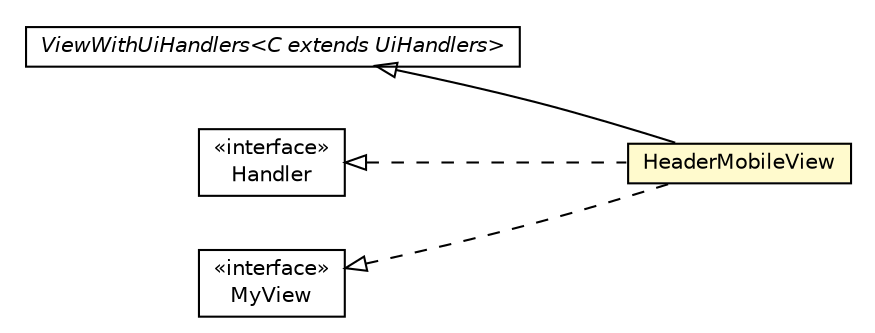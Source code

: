 #!/usr/local/bin/dot
#
# Class diagram 
# Generated by UMLGraph version R5_6-24-gf6e263 (http://www.umlgraph.org/)
#

digraph G {
	edge [fontname="Helvetica",fontsize=10,labelfontname="Helvetica",labelfontsize=10];
	node [fontname="Helvetica",fontsize=10,shape=plaintext];
	nodesep=0.25;
	ranksep=0.5;
	rankdir=LR;
	// com.gwtplatform.mvp.client.ViewWithUiHandlers<C extends com.gwtplatform.mvp.client.UiHandlers>
	c212288 [label=<<table title="com.gwtplatform.mvp.client.ViewWithUiHandlers" border="0" cellborder="1" cellspacing="0" cellpadding="2" port="p" href="../../../../../mvp/client/ViewWithUiHandlers.html">
		<tr><td><table border="0" cellspacing="0" cellpadding="1">
<tr><td align="center" balign="center"><font face="Helvetica-Oblique"> ViewWithUiHandlers&lt;C extends UiHandlers&gt; </font></td></tr>
		</table></td></tr>
		</table>>, URL="../../../../../mvp/client/ViewWithUiHandlers.html", fontname="Helvetica", fontcolor="black", fontsize=10.0];
	// com.gwtplatform.carstore.client.application.widget.header.UserInfoPopup.Handler
	c212652 [label=<<table title="com.gwtplatform.carstore.client.application.widget.header.UserInfoPopup.Handler" border="0" cellborder="1" cellspacing="0" cellpadding="2" port="p" href="./UserInfoPopup.Handler.html">
		<tr><td><table border="0" cellspacing="0" cellpadding="1">
<tr><td align="center" balign="center"> &#171;interface&#187; </td></tr>
<tr><td align="center" balign="center"> Handler </td></tr>
		</table></td></tr>
		</table>>, URL="./UserInfoPopup.Handler.html", fontname="Helvetica", fontcolor="black", fontsize=10.0];
	// com.gwtplatform.carstore.client.application.widget.header.HeaderPresenter.MyView
	c212657 [label=<<table title="com.gwtplatform.carstore.client.application.widget.header.HeaderPresenter.MyView" border="0" cellborder="1" cellspacing="0" cellpadding="2" port="p" href="./HeaderPresenter.MyView.html">
		<tr><td><table border="0" cellspacing="0" cellpadding="1">
<tr><td align="center" balign="center"> &#171;interface&#187; </td></tr>
<tr><td align="center" balign="center"> MyView </td></tr>
		</table></td></tr>
		</table>>, URL="./HeaderPresenter.MyView.html", fontname="Helvetica", fontcolor="black", fontsize=10.0];
	// com.gwtplatform.carstore.client.application.widget.header.HeaderMobileView
	c212658 [label=<<table title="com.gwtplatform.carstore.client.application.widget.header.HeaderMobileView" border="0" cellborder="1" cellspacing="0" cellpadding="2" port="p" bgcolor="lemonChiffon" href="./HeaderMobileView.html">
		<tr><td><table border="0" cellspacing="0" cellpadding="1">
<tr><td align="center" balign="center"> HeaderMobileView </td></tr>
		</table></td></tr>
		</table>>, URL="./HeaderMobileView.html", fontname="Helvetica", fontcolor="black", fontsize=10.0];
	//com.gwtplatform.carstore.client.application.widget.header.HeaderMobileView extends com.gwtplatform.mvp.client.ViewWithUiHandlers<com.gwtplatform.carstore.client.application.widget.header.HeaderUiHandlers>
	c212288:p -> c212658:p [dir=back,arrowtail=empty];
	//com.gwtplatform.carstore.client.application.widget.header.HeaderMobileView implements com.gwtplatform.carstore.client.application.widget.header.HeaderPresenter.MyView
	c212657:p -> c212658:p [dir=back,arrowtail=empty,style=dashed];
	//com.gwtplatform.carstore.client.application.widget.header.HeaderMobileView implements com.gwtplatform.carstore.client.application.widget.header.UserInfoPopup.Handler
	c212652:p -> c212658:p [dir=back,arrowtail=empty,style=dashed];
}

